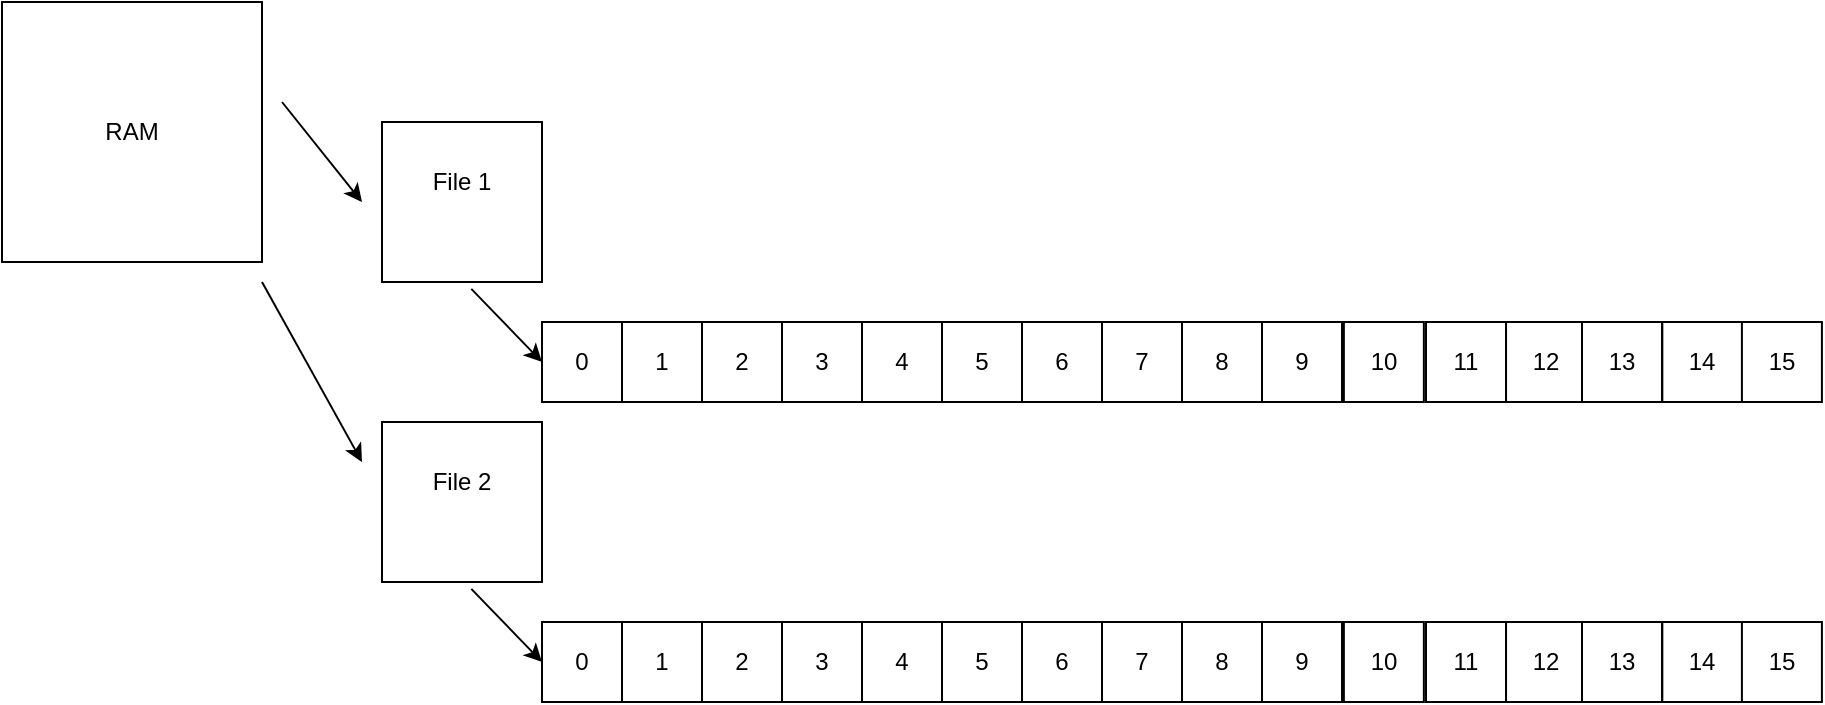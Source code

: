 <mxfile version="10.6.5" type="device"><diagram id="gutBHno0GZjABusDcR20" name="Page-1"><mxGraphModel dx="1016" dy="547" grid="1" gridSize="10" guides="1" tooltips="1" connect="1" arrows="1" fold="1" page="1" pageScale="1" pageWidth="1100" pageHeight="850" math="0" shadow="0"><root><mxCell id="0"/><mxCell id="1" parent="0"/><mxCell id="km-TsuGw7iM1szMi0zwv-13" value="" style="whiteSpace=wrap;html=1;aspect=fixed;" vertex="1" parent="1"><mxGeometry x="250" y="100" width="80" height="80" as="geometry"/></mxCell><mxCell id="km-TsuGw7iM1szMi0zwv-14" value="File 1" style="text;html=1;strokeColor=none;fillColor=none;align=center;verticalAlign=middle;whiteSpace=wrap;rounded=0;" vertex="1" parent="1"><mxGeometry x="270" y="120" width="40" height="20" as="geometry"/></mxCell><mxCell id="km-TsuGw7iM1szMi0zwv-15" value="" style="endArrow=classic;html=1;exitX=0.558;exitY=1.043;exitDx=0;exitDy=0;exitPerimeter=0;" edge="1" parent="1" source="km-TsuGw7iM1szMi0zwv-13"><mxGeometry width="50" height="50" relative="1" as="geometry"><mxPoint x="250" y="250" as="sourcePoint"/><mxPoint x="330" y="220" as="targetPoint"/></mxGeometry></mxCell><mxCell id="km-TsuGw7iM1szMi0zwv-16" value="" style="whiteSpace=wrap;html=1;aspect=fixed;" vertex="1" parent="1"><mxGeometry x="330" y="200" width="40" height="40" as="geometry"/></mxCell><mxCell id="km-TsuGw7iM1szMi0zwv-17" value="0" style="text;html=1;strokeColor=none;fillColor=none;align=center;verticalAlign=middle;whiteSpace=wrap;rounded=0;" vertex="1" parent="1"><mxGeometry x="330" y="210" width="40" height="20" as="geometry"/></mxCell><mxCell id="km-TsuGw7iM1szMi0zwv-20" value="1" style="whiteSpace=wrap;html=1;aspect=fixed;" vertex="1" parent="1"><mxGeometry x="370" y="200" width="40" height="40" as="geometry"/></mxCell><mxCell id="km-TsuGw7iM1szMi0zwv-21" value="2" style="whiteSpace=wrap;html=1;aspect=fixed;" vertex="1" parent="1"><mxGeometry x="410" y="200" width="40" height="40" as="geometry"/></mxCell><mxCell id="km-TsuGw7iM1szMi0zwv-22" value="3" style="whiteSpace=wrap;html=1;aspect=fixed;" vertex="1" parent="1"><mxGeometry x="450" y="200" width="40" height="40" as="geometry"/></mxCell><mxCell id="km-TsuGw7iM1szMi0zwv-23" value="4" style="whiteSpace=wrap;html=1;aspect=fixed;" vertex="1" parent="1"><mxGeometry x="490" y="200" width="40" height="40" as="geometry"/></mxCell><mxCell id="km-TsuGw7iM1szMi0zwv-25" value="RAM" style="whiteSpace=wrap;html=1;aspect=fixed;" vertex="1" parent="1"><mxGeometry x="60" y="40" width="130" height="130" as="geometry"/></mxCell><mxCell id="km-TsuGw7iM1szMi0zwv-26" value="" style="endArrow=classic;html=1;" edge="1" parent="1"><mxGeometry width="50" height="50" relative="1" as="geometry"><mxPoint x="200" y="90" as="sourcePoint"/><mxPoint x="240" y="140" as="targetPoint"/></mxGeometry></mxCell><mxCell id="km-TsuGw7iM1szMi0zwv-27" value="5" style="whiteSpace=wrap;html=1;aspect=fixed;" vertex="1" parent="1"><mxGeometry x="530" y="200" width="40" height="40" as="geometry"/></mxCell><mxCell id="km-TsuGw7iM1szMi0zwv-28" value="6" style="whiteSpace=wrap;html=1;aspect=fixed;" vertex="1" parent="1"><mxGeometry x="570" y="200" width="40" height="40" as="geometry"/></mxCell><mxCell id="km-TsuGw7iM1szMi0zwv-29" value="7" style="whiteSpace=wrap;html=1;aspect=fixed;" vertex="1" parent="1"><mxGeometry x="610" y="200" width="40" height="40" as="geometry"/></mxCell><mxCell id="km-TsuGw7iM1szMi0zwv-30" value="8" style="whiteSpace=wrap;html=1;aspect=fixed;" vertex="1" parent="1"><mxGeometry x="650" y="200" width="40" height="40" as="geometry"/></mxCell><mxCell id="km-TsuGw7iM1szMi0zwv-31" value="9" style="whiteSpace=wrap;html=1;aspect=fixed;" vertex="1" parent="1"><mxGeometry x="690" y="200" width="40" height="40" as="geometry"/></mxCell><mxCell id="km-TsuGw7iM1szMi0zwv-32" value="10" style="whiteSpace=wrap;html=1;aspect=fixed;" vertex="1" parent="1"><mxGeometry x="730.932" y="200" width="40" height="40" as="geometry"/></mxCell><mxCell id="km-TsuGw7iM1szMi0zwv-33" value="11" style="whiteSpace=wrap;html=1;aspect=fixed;" vertex="1" parent="1"><mxGeometry x="772" y="200" width="40" height="40" as="geometry"/></mxCell><mxCell id="km-TsuGw7iM1szMi0zwv-34" value="12" style="whiteSpace=wrap;html=1;aspect=fixed;" vertex="1" parent="1"><mxGeometry x="812.029" y="200" width="40" height="40" as="geometry"/></mxCell><mxCell id="km-TsuGw7iM1szMi0zwv-35" value="13" style="whiteSpace=wrap;html=1;aspect=fixed;" vertex="1" parent="1"><mxGeometry x="850" y="200" width="40" height="40" as="geometry"/></mxCell><mxCell id="km-TsuGw7iM1szMi0zwv-39" value="14" style="whiteSpace=wrap;html=1;aspect=fixed;" vertex="1" parent="1"><mxGeometry x="890.165" y="200" width="40" height="40" as="geometry"/></mxCell><mxCell id="km-TsuGw7iM1szMi0zwv-40" value="15" style="whiteSpace=wrap;html=1;aspect=fixed;" vertex="1" parent="1"><mxGeometry x="929.956" y="200" width="40" height="40" as="geometry"/></mxCell><mxCell id="km-TsuGw7iM1szMi0zwv-41" value="" style="whiteSpace=wrap;html=1;aspect=fixed;" vertex="1" parent="1"><mxGeometry x="250" y="250" width="80" height="80" as="geometry"/></mxCell><mxCell id="km-TsuGw7iM1szMi0zwv-42" value="File 2" style="text;html=1;strokeColor=none;fillColor=none;align=center;verticalAlign=middle;whiteSpace=wrap;rounded=0;" vertex="1" parent="1"><mxGeometry x="270" y="270" width="40" height="20" as="geometry"/></mxCell><mxCell id="km-TsuGw7iM1szMi0zwv-43" value="" style="endArrow=classic;html=1;exitX=0.558;exitY=1.043;exitDx=0;exitDy=0;exitPerimeter=0;" edge="1" parent="1" source="km-TsuGw7iM1szMi0zwv-41"><mxGeometry width="50" height="50" relative="1" as="geometry"><mxPoint x="250" y="400" as="sourcePoint"/><mxPoint x="330" y="370" as="targetPoint"/></mxGeometry></mxCell><mxCell id="km-TsuGw7iM1szMi0zwv-44" value="" style="whiteSpace=wrap;html=1;aspect=fixed;" vertex="1" parent="1"><mxGeometry x="330" y="350" width="40" height="40" as="geometry"/></mxCell><mxCell id="km-TsuGw7iM1szMi0zwv-45" value="0" style="text;html=1;strokeColor=none;fillColor=none;align=center;verticalAlign=middle;whiteSpace=wrap;rounded=0;" vertex="1" parent="1"><mxGeometry x="330" y="360" width="40" height="20" as="geometry"/></mxCell><mxCell id="km-TsuGw7iM1szMi0zwv-46" value="1" style="whiteSpace=wrap;html=1;aspect=fixed;" vertex="1" parent="1"><mxGeometry x="370" y="350" width="40" height="40" as="geometry"/></mxCell><mxCell id="km-TsuGw7iM1szMi0zwv-47" value="2" style="whiteSpace=wrap;html=1;aspect=fixed;" vertex="1" parent="1"><mxGeometry x="410" y="350" width="40" height="40" as="geometry"/></mxCell><mxCell id="km-TsuGw7iM1szMi0zwv-48" value="3" style="whiteSpace=wrap;html=1;aspect=fixed;" vertex="1" parent="1"><mxGeometry x="450" y="350" width="40" height="40" as="geometry"/></mxCell><mxCell id="km-TsuGw7iM1szMi0zwv-49" value="4" style="whiteSpace=wrap;html=1;aspect=fixed;" vertex="1" parent="1"><mxGeometry x="490" y="350" width="40" height="40" as="geometry"/></mxCell><mxCell id="km-TsuGw7iM1szMi0zwv-50" value="5" style="whiteSpace=wrap;html=1;aspect=fixed;" vertex="1" parent="1"><mxGeometry x="530" y="350" width="40" height="40" as="geometry"/></mxCell><mxCell id="km-TsuGw7iM1szMi0zwv-51" value="6" style="whiteSpace=wrap;html=1;aspect=fixed;" vertex="1" parent="1"><mxGeometry x="570" y="350" width="40" height="40" as="geometry"/></mxCell><mxCell id="km-TsuGw7iM1szMi0zwv-52" value="7" style="whiteSpace=wrap;html=1;aspect=fixed;" vertex="1" parent="1"><mxGeometry x="610" y="350" width="40" height="40" as="geometry"/></mxCell><mxCell id="km-TsuGw7iM1szMi0zwv-53" value="8" style="whiteSpace=wrap;html=1;aspect=fixed;" vertex="1" parent="1"><mxGeometry x="650" y="350" width="40" height="40" as="geometry"/></mxCell><mxCell id="km-TsuGw7iM1szMi0zwv-54" value="9" style="whiteSpace=wrap;html=1;aspect=fixed;" vertex="1" parent="1"><mxGeometry x="690" y="350" width="40" height="40" as="geometry"/></mxCell><mxCell id="km-TsuGw7iM1szMi0zwv-55" value="10" style="whiteSpace=wrap;html=1;aspect=fixed;" vertex="1" parent="1"><mxGeometry x="730.932" y="350" width="40" height="40" as="geometry"/></mxCell><mxCell id="km-TsuGw7iM1szMi0zwv-56" value="11" style="whiteSpace=wrap;html=1;aspect=fixed;" vertex="1" parent="1"><mxGeometry x="772" y="350" width="40" height="40" as="geometry"/></mxCell><mxCell id="km-TsuGw7iM1szMi0zwv-57" value="12" style="whiteSpace=wrap;html=1;aspect=fixed;" vertex="1" parent="1"><mxGeometry x="812.029" y="350" width="40" height="40" as="geometry"/></mxCell><mxCell id="km-TsuGw7iM1szMi0zwv-58" value="13" style="whiteSpace=wrap;html=1;aspect=fixed;" vertex="1" parent="1"><mxGeometry x="850" y="350" width="40" height="40" as="geometry"/></mxCell><mxCell id="km-TsuGw7iM1szMi0zwv-59" value="14" style="whiteSpace=wrap;html=1;aspect=fixed;" vertex="1" parent="1"><mxGeometry x="890.165" y="350" width="40" height="40" as="geometry"/></mxCell><mxCell id="km-TsuGw7iM1szMi0zwv-60" value="15" style="whiteSpace=wrap;html=1;aspect=fixed;" vertex="1" parent="1"><mxGeometry x="929.956" y="350" width="40" height="40" as="geometry"/></mxCell><mxCell id="km-TsuGw7iM1szMi0zwv-61" value="" style="endArrow=classic;html=1;" edge="1" parent="1"><mxGeometry width="50" height="50" relative="1" as="geometry"><mxPoint x="190" y="180" as="sourcePoint"/><mxPoint x="240" y="270" as="targetPoint"/></mxGeometry></mxCell></root></mxGraphModel></diagram></mxfile>